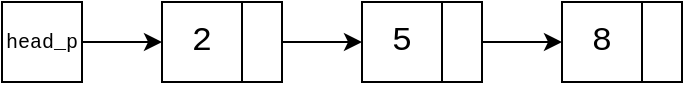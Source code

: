 <mxfile version="24.7.17">
  <diagram name="Pagina-1" id="zZlRXA6mFhE74y-IqpWw">
    <mxGraphModel dx="394" dy="228" grid="1" gridSize="10" guides="1" tooltips="1" connect="1" arrows="1" fold="1" page="1" pageScale="1" pageWidth="827" pageHeight="1169" math="0" shadow="0">
      <root>
        <mxCell id="0" />
        <mxCell id="1" parent="0" />
        <mxCell id="Mgk3iBupBqbGYtXMxwO9-10" style="edgeStyle=orthogonalEdgeStyle;rounded=0;orthogonalLoop=1;jettySize=auto;html=1;entryX=0;entryY=0.5;entryDx=0;entryDy=0;" edge="1" parent="1" source="Mgk3iBupBqbGYtXMxwO9-1" target="Mgk3iBupBqbGYtXMxwO9-2">
          <mxGeometry relative="1" as="geometry" />
        </mxCell>
        <mxCell id="Mgk3iBupBqbGYtXMxwO9-1" value="head_p" style="whiteSpace=wrap;html=1;aspect=fixed;fillColor=none;fontFamily=Courier New;fontSize=10;" vertex="1" parent="1">
          <mxGeometry x="400" y="400" width="40" height="40" as="geometry" />
        </mxCell>
        <mxCell id="Mgk3iBupBqbGYtXMxwO9-2" value="2" style="whiteSpace=wrap;html=1;aspect=fixed;fillColor=none;fontFamily=Courier New;fontSize=17;" vertex="1" parent="1">
          <mxGeometry x="480" y="400" width="40" height="40" as="geometry" />
        </mxCell>
        <mxCell id="Mgk3iBupBqbGYtXMxwO9-12" style="edgeStyle=orthogonalEdgeStyle;rounded=0;orthogonalLoop=1;jettySize=auto;html=1;entryX=0;entryY=0.5;entryDx=0;entryDy=0;" edge="1" parent="1" source="Mgk3iBupBqbGYtXMxwO9-3" target="Mgk3iBupBqbGYtXMxwO9-6">
          <mxGeometry relative="1" as="geometry" />
        </mxCell>
        <mxCell id="Mgk3iBupBqbGYtXMxwO9-3" value="" style="rounded=0;whiteSpace=wrap;html=1;fillColor=none;" vertex="1" parent="1">
          <mxGeometry x="520" y="400" width="20" height="40" as="geometry" />
        </mxCell>
        <mxCell id="Mgk3iBupBqbGYtXMxwO9-6" value="5" style="whiteSpace=wrap;html=1;aspect=fixed;fillColor=none;fontFamily=Courier New;fontSize=17;" vertex="1" parent="1">
          <mxGeometry x="580" y="400" width="40" height="40" as="geometry" />
        </mxCell>
        <mxCell id="Mgk3iBupBqbGYtXMxwO9-13" style="edgeStyle=orthogonalEdgeStyle;rounded=0;orthogonalLoop=1;jettySize=auto;html=1;entryX=0;entryY=0.5;entryDx=0;entryDy=0;" edge="1" parent="1" source="Mgk3iBupBqbGYtXMxwO9-7" target="Mgk3iBupBqbGYtXMxwO9-8">
          <mxGeometry relative="1" as="geometry" />
        </mxCell>
        <mxCell id="Mgk3iBupBqbGYtXMxwO9-7" value="" style="rounded=0;whiteSpace=wrap;html=1;fillColor=none;" vertex="1" parent="1">
          <mxGeometry x="620" y="400" width="20" height="40" as="geometry" />
        </mxCell>
        <mxCell id="Mgk3iBupBqbGYtXMxwO9-8" value="8" style="whiteSpace=wrap;html=1;aspect=fixed;fillColor=none;fontFamily=Courier New;fontSize=17;" vertex="1" parent="1">
          <mxGeometry x="680" y="400" width="40" height="40" as="geometry" />
        </mxCell>
        <mxCell id="Mgk3iBupBqbGYtXMxwO9-9" value="" style="rounded=0;whiteSpace=wrap;html=1;fillColor=none;" vertex="1" parent="1">
          <mxGeometry x="720" y="400" width="20" height="40" as="geometry" />
        </mxCell>
      </root>
    </mxGraphModel>
  </diagram>
</mxfile>
